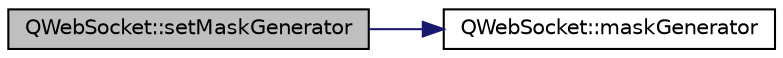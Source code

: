 digraph "QWebSocket::setMaskGenerator"
{
  edge [fontname="Helvetica",fontsize="10",labelfontname="Helvetica",labelfontsize="10"];
  node [fontname="Helvetica",fontsize="10",shape=record];
  rankdir="LR";
  Node81 [label="QWebSocket::setMaskGenerator",height=0.2,width=0.4,color="black", fillcolor="grey75", style="filled", fontcolor="black"];
  Node81 -> Node82 [color="midnightblue",fontsize="10",style="solid",fontname="Helvetica"];
  Node82 [label="QWebSocket::maskGenerator",height=0.2,width=0.4,color="black", fillcolor="white", style="filled",URL="$class_q_web_socket.html#a20ba00f459a7e448bd611a24500d94c6"];
}
